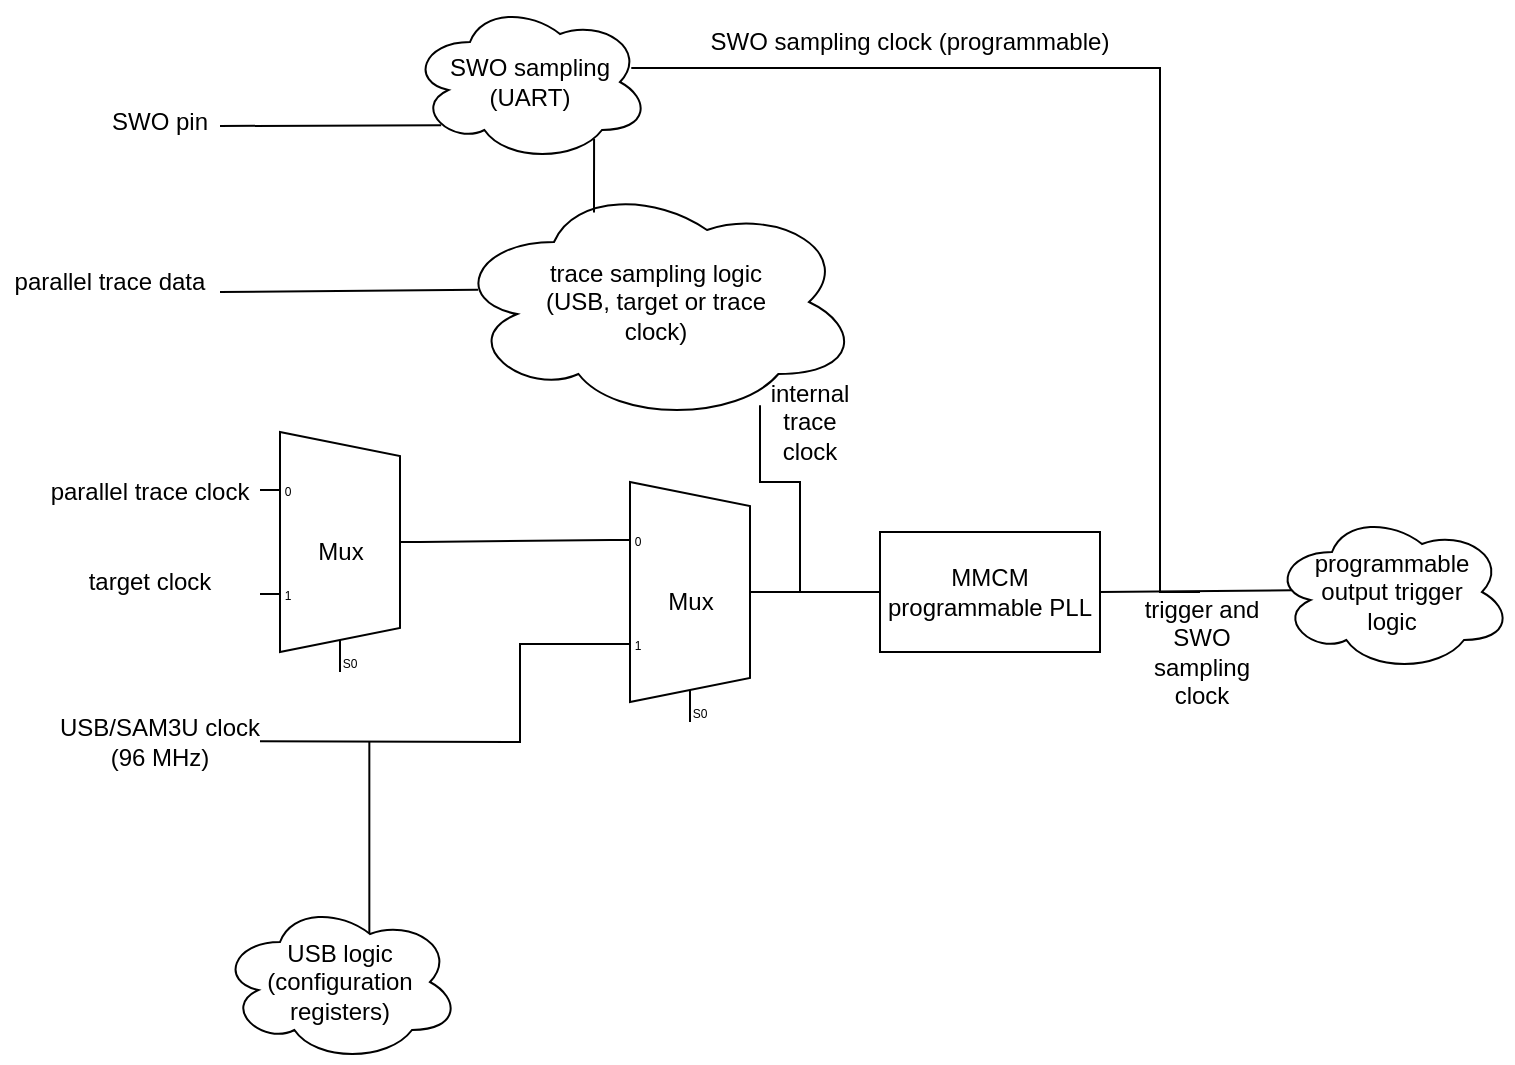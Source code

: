 <mxfile version="15.9.4" type="device"><diagram id="2Mk-D8nP0926qUPKvelO" name="Page-1"><mxGraphModel dx="1716" dy="950" grid="1" gridSize="10" guides="1" tooltips="1" connect="1" arrows="1" fold="1" page="1" pageScale="1" pageWidth="850" pageHeight="1100" math="0" shadow="0"><root><mxCell id="0"/><mxCell id="1" parent="0"/><mxCell id="rWFcarmWD2NIt1ql7uHl-1" value="Mux" style="shadow=0;dashed=0;align=center;html=1;strokeWidth=1;shape=mxgraph.electrical.abstract.mux2;" parent="1" vertex="1"><mxGeometry x="365" y="310" width="80" height="120" as="geometry"/></mxCell><mxCell id="rWFcarmWD2NIt1ql7uHl-6" value="" style="endArrow=none;html=1;edgeStyle=orthogonalEdgeStyle;rounded=0;" parent="1" edge="1"><mxGeometry width="50" height="50" relative="1" as="geometry"><mxPoint x="244.67" y="590" as="sourcePoint"/><mxPoint x="244.67" y="440" as="targetPoint"/></mxGeometry></mxCell><mxCell id="rWFcarmWD2NIt1ql7uHl-11" value="" style="endArrow=none;html=1;entryX=0;entryY=0.65;entryDx=0;entryDy=3;entryPerimeter=0;rounded=0;" parent="1" target="rWFcarmWD2NIt1ql7uHl-1" edge="1"><mxGeometry width="50" height="50" relative="1" as="geometry"><mxPoint x="190" y="439.67" as="sourcePoint"/><mxPoint x="260" y="439.67" as="targetPoint"/><Array as="points"><mxPoint x="320" y="440"/><mxPoint x="320" y="391"/></Array></mxGeometry></mxCell><mxCell id="rWFcarmWD2NIt1ql7uHl-12" value="parallel trace clock" style="text;html=1;strokeColor=none;fillColor=none;align=center;verticalAlign=middle;whiteSpace=wrap;rounded=0;" parent="1" vertex="1"><mxGeometry x="80" y="305" width="110" height="20" as="geometry"/></mxCell><mxCell id="rWFcarmWD2NIt1ql7uHl-14" value="USB/SAM3U clock (96 MHz)" style="text;html=1;strokeColor=none;fillColor=none;align=center;verticalAlign=middle;whiteSpace=wrap;rounded=0;" parent="1" vertex="1"><mxGeometry x="85" y="430" width="110" height="20" as="geometry"/></mxCell><mxCell id="rWFcarmWD2NIt1ql7uHl-23" style="rounded=0;orthogonalLoop=1;jettySize=auto;html=1;exitX=1;exitY=0.5;exitDx=0;exitDy=0;endArrow=none;endFill=0;entryX=0.086;entryY=0.489;entryDx=0;entryDy=0;entryPerimeter=0;" parent="1" source="rWFcarmWD2NIt1ql7uHl-15" target="rWFcarmWD2NIt1ql7uHl-21" edge="1"><mxGeometry relative="1" as="geometry"><mxPoint x="686" y="420" as="targetPoint"/></mxGeometry></mxCell><mxCell id="rWFcarmWD2NIt1ql7uHl-15" value="MMCM&lt;br&gt;programmable PLL" style="rounded=0;whiteSpace=wrap;html=1;" parent="1" vertex="1"><mxGeometry x="500" y="335" width="110" height="60" as="geometry"/></mxCell><mxCell id="rWFcarmWD2NIt1ql7uHl-16" value="USB logic (configuration registers)" style="ellipse;shape=cloud;whiteSpace=wrap;html=1;" parent="1" vertex="1"><mxGeometry x="170" y="520" width="120" height="80" as="geometry"/></mxCell><mxCell id="rWFcarmWD2NIt1ql7uHl-18" value="trace sampling logic&lt;br&gt;(USB, target or trace&lt;br&gt;clock)" style="ellipse;shape=cloud;whiteSpace=wrap;html=1;" parent="1" vertex="1"><mxGeometry x="286" y="160" width="204" height="120" as="geometry"/></mxCell><mxCell id="rWFcarmWD2NIt1ql7uHl-19" value="" style="endArrow=none;html=1;exitX=0;exitY=0.5;exitDx=0;exitDy=0;entryX=1;entryY=0.5;entryDx=0;entryDy=-5;entryPerimeter=0;" parent="1" source="rWFcarmWD2NIt1ql7uHl-15" target="rWFcarmWD2NIt1ql7uHl-1" edge="1"><mxGeometry width="50" height="50" relative="1" as="geometry"><mxPoint x="240" y="520" as="sourcePoint"/><mxPoint x="290" y="470" as="targetPoint"/></mxGeometry></mxCell><mxCell id="rWFcarmWD2NIt1ql7uHl-20" value="trigger and SWO sampling clock" style="text;html=1;strokeColor=none;fillColor=none;align=center;verticalAlign=middle;whiteSpace=wrap;rounded=0;" parent="1" vertex="1"><mxGeometry x="626" y="385" width="70" height="20" as="geometry"/></mxCell><mxCell id="rWFcarmWD2NIt1ql7uHl-21" value="programmable&lt;br&gt;output trigger&lt;br&gt;logic" style="ellipse;shape=cloud;whiteSpace=wrap;html=1;" parent="1" vertex="1"><mxGeometry x="696" y="325" width="120" height="80" as="geometry"/></mxCell><mxCell id="rWFcarmWD2NIt1ql7uHl-24" value="SWO sampling&lt;br&gt;(UART)" style="ellipse;shape=cloud;whiteSpace=wrap;html=1;" parent="1" vertex="1"><mxGeometry x="265" y="70" width="120" height="80" as="geometry"/></mxCell><mxCell id="rWFcarmWD2NIt1ql7uHl-25" value="SWO pin" style="text;html=1;strokeColor=none;fillColor=none;align=center;verticalAlign=middle;whiteSpace=wrap;rounded=0;" parent="1" vertex="1"><mxGeometry x="110" y="120" width="60" height="20" as="geometry"/></mxCell><mxCell id="rWFcarmWD2NIt1ql7uHl-26" value="parallel trace data" style="text;html=1;strokeColor=none;fillColor=none;align=center;verticalAlign=middle;whiteSpace=wrap;rounded=0;" parent="1" vertex="1"><mxGeometry x="60" y="200" width="110" height="20" as="geometry"/></mxCell><mxCell id="rWFcarmWD2NIt1ql7uHl-27" value="" style="endArrow=none;html=1;entryX=0.064;entryY=0.449;entryDx=0;entryDy=0;entryPerimeter=0;exitX=1;exitY=0.75;exitDx=0;exitDy=0;" parent="1" source="rWFcarmWD2NIt1ql7uHl-26" target="rWFcarmWD2NIt1ql7uHl-18" edge="1"><mxGeometry width="50" height="50" relative="1" as="geometry"><mxPoint x="170" y="210" as="sourcePoint"/><mxPoint x="220" y="160" as="targetPoint"/></mxGeometry></mxCell><mxCell id="rWFcarmWD2NIt1ql7uHl-28" value="" style="endArrow=none;html=1;entryX=0.13;entryY=0.77;entryDx=0;entryDy=0;entryPerimeter=0;" parent="1" target="rWFcarmWD2NIt1ql7uHl-24" edge="1"><mxGeometry width="50" height="50" relative="1" as="geometry"><mxPoint x="170" y="132" as="sourcePoint"/><mxPoint x="220" y="80" as="targetPoint"/></mxGeometry></mxCell><mxCell id="rWFcarmWD2NIt1ql7uHl-29" value="" style="endArrow=none;html=1;edgeStyle=orthogonalEdgeStyle;rounded=0;entryX=0.922;entryY=0.412;entryDx=0;entryDy=0;entryPerimeter=0;" parent="1" target="rWFcarmWD2NIt1ql7uHl-24" edge="1"><mxGeometry width="50" height="50" relative="1" as="geometry"><mxPoint x="660" y="365" as="sourcePoint"/><mxPoint x="710" y="315" as="targetPoint"/><Array as="points"><mxPoint x="640" y="365"/><mxPoint x="640" y="103"/></Array></mxGeometry></mxCell><mxCell id="rWFcarmWD2NIt1ql7uHl-30" value="" style="endArrow=none;html=1;entryX=0.348;entryY=0.127;entryDx=0;entryDy=0;entryPerimeter=0;exitX=0.767;exitY=0.857;exitDx=0;exitDy=0;exitPerimeter=0;endFill=0;" parent="1" source="rWFcarmWD2NIt1ql7uHl-24" target="rWFcarmWD2NIt1ql7uHl-18" edge="1"><mxGeometry width="50" height="50" relative="1" as="geometry"><mxPoint x="310" y="360" as="sourcePoint"/><mxPoint x="360" y="310" as="targetPoint"/></mxGeometry></mxCell><mxCell id="rWFcarmWD2NIt1ql7uHl-32" value="SWO sampling clock (programmable)" style="text;html=1;strokeColor=none;fillColor=none;align=center;verticalAlign=middle;whiteSpace=wrap;rounded=0;" parent="1" vertex="1"><mxGeometry x="380" y="80" width="270" height="20" as="geometry"/></mxCell><mxCell id="rWFcarmWD2NIt1ql7uHl-33" value="" style="endArrow=none;html=1;edgeStyle=orthogonalEdgeStyle;rounded=0;" parent="1" target="rWFcarmWD2NIt1ql7uHl-18" edge="1"><mxGeometry width="50" height="50" relative="1" as="geometry"><mxPoint x="460" y="365" as="sourcePoint"/><mxPoint x="440" y="260" as="targetPoint"/><Array as="points"><mxPoint x="460" y="310"/><mxPoint x="440" y="310"/></Array></mxGeometry></mxCell><mxCell id="rWFcarmWD2NIt1ql7uHl-34" value="internal trace clock" style="text;html=1;strokeColor=none;fillColor=none;align=center;verticalAlign=middle;whiteSpace=wrap;rounded=0;" parent="1" vertex="1"><mxGeometry x="445" y="270" width="40" height="20" as="geometry"/></mxCell><mxCell id="NZURNzSCPVqT3FpbsDOI-2" value="Mux" style="shadow=0;dashed=0;align=center;html=1;strokeWidth=1;shape=mxgraph.electrical.abstract.mux2;" vertex="1" parent="1"><mxGeometry x="190" y="285" width="80" height="120" as="geometry"/></mxCell><mxCell id="NZURNzSCPVqT3FpbsDOI-3" value="target clock" style="text;html=1;strokeColor=none;fillColor=none;align=center;verticalAlign=middle;whiteSpace=wrap;rounded=0;" vertex="1" parent="1"><mxGeometry x="80" y="350" width="110" height="20" as="geometry"/></mxCell><mxCell id="NZURNzSCPVqT3FpbsDOI-8" value="" style="endArrow=none;html=1;rounded=0;entryX=0;entryY=0.217;entryDx=0;entryDy=3;entryPerimeter=0;" edge="1" parent="1" target="rWFcarmWD2NIt1ql7uHl-1"><mxGeometry width="50" height="50" relative="1" as="geometry"><mxPoint x="270" y="340" as="sourcePoint"/><mxPoint x="320" y="290" as="targetPoint"/></mxGeometry></mxCell></root></mxGraphModel></diagram></mxfile>
